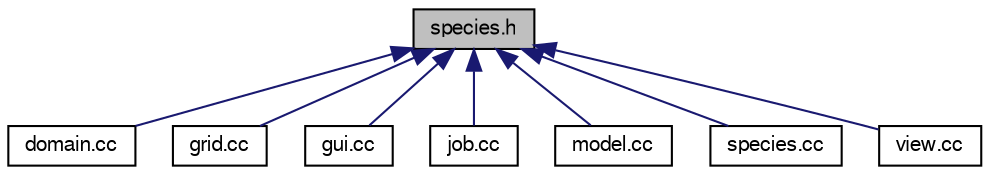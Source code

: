 digraph G
{
  edge [fontname="FreeSans",fontsize="10",labelfontname="FreeSans",labelfontsize="10"];
  node [fontname="FreeSans",fontsize="10",shape=record];
  Node1 [label="species.h",height=0.2,width=0.4,color="black", fillcolor="grey75", style="filled" fontcolor="black"];
  Node1 -> Node2 [dir=back,color="midnightblue",fontsize="10",style="solid"];
  Node2 [label="domain.cc",height=0.2,width=0.4,color="black", fillcolor="white", style="filled",URL="$domain_8cc.html",tooltip="Implementation of Domain and Boundary classes."];
  Node1 -> Node3 [dir=back,color="midnightblue",fontsize="10",style="solid"];
  Node3 [label="grid.cc",height=0.2,width=0.4,color="black", fillcolor="white", style="filled",URL="$grid_8cc.html"];
  Node1 -> Node4 [dir=back,color="midnightblue",fontsize="10",style="solid"];
  Node4 [label="gui.cc",height=0.2,width=0.4,color="black", fillcolor="white", style="filled",URL="$gui_8cc.html"];
  Node1 -> Node5 [dir=back,color="midnightblue",fontsize="10",style="solid"];
  Node5 [label="job.cc",height=0.2,width=0.4,color="black", fillcolor="white", style="filled",URL="$job_8cc.html",tooltip="The ReMoDy backend."];
  Node1 -> Node6 [dir=back,color="midnightblue",fontsize="10",style="solid"];
  Node6 [label="model.cc",height=0.2,width=0.4,color="black", fillcolor="white", style="filled",URL="$model_8cc.html"];
  Node1 -> Node7 [dir=back,color="midnightblue",fontsize="10",style="solid"];
  Node7 [label="species.cc",height=0.2,width=0.4,color="black", fillcolor="white", style="filled",URL="$species_8cc.html"];
  Node1 -> Node8 [dir=back,color="midnightblue",fontsize="10",style="solid"];
  Node8 [label="view.cc",height=0.2,width=0.4,color="black", fillcolor="white", style="filled",URL="$view_8cc.html",tooltip="The frontend of ReMoDy with the OpenGL Visualizer."];
}
